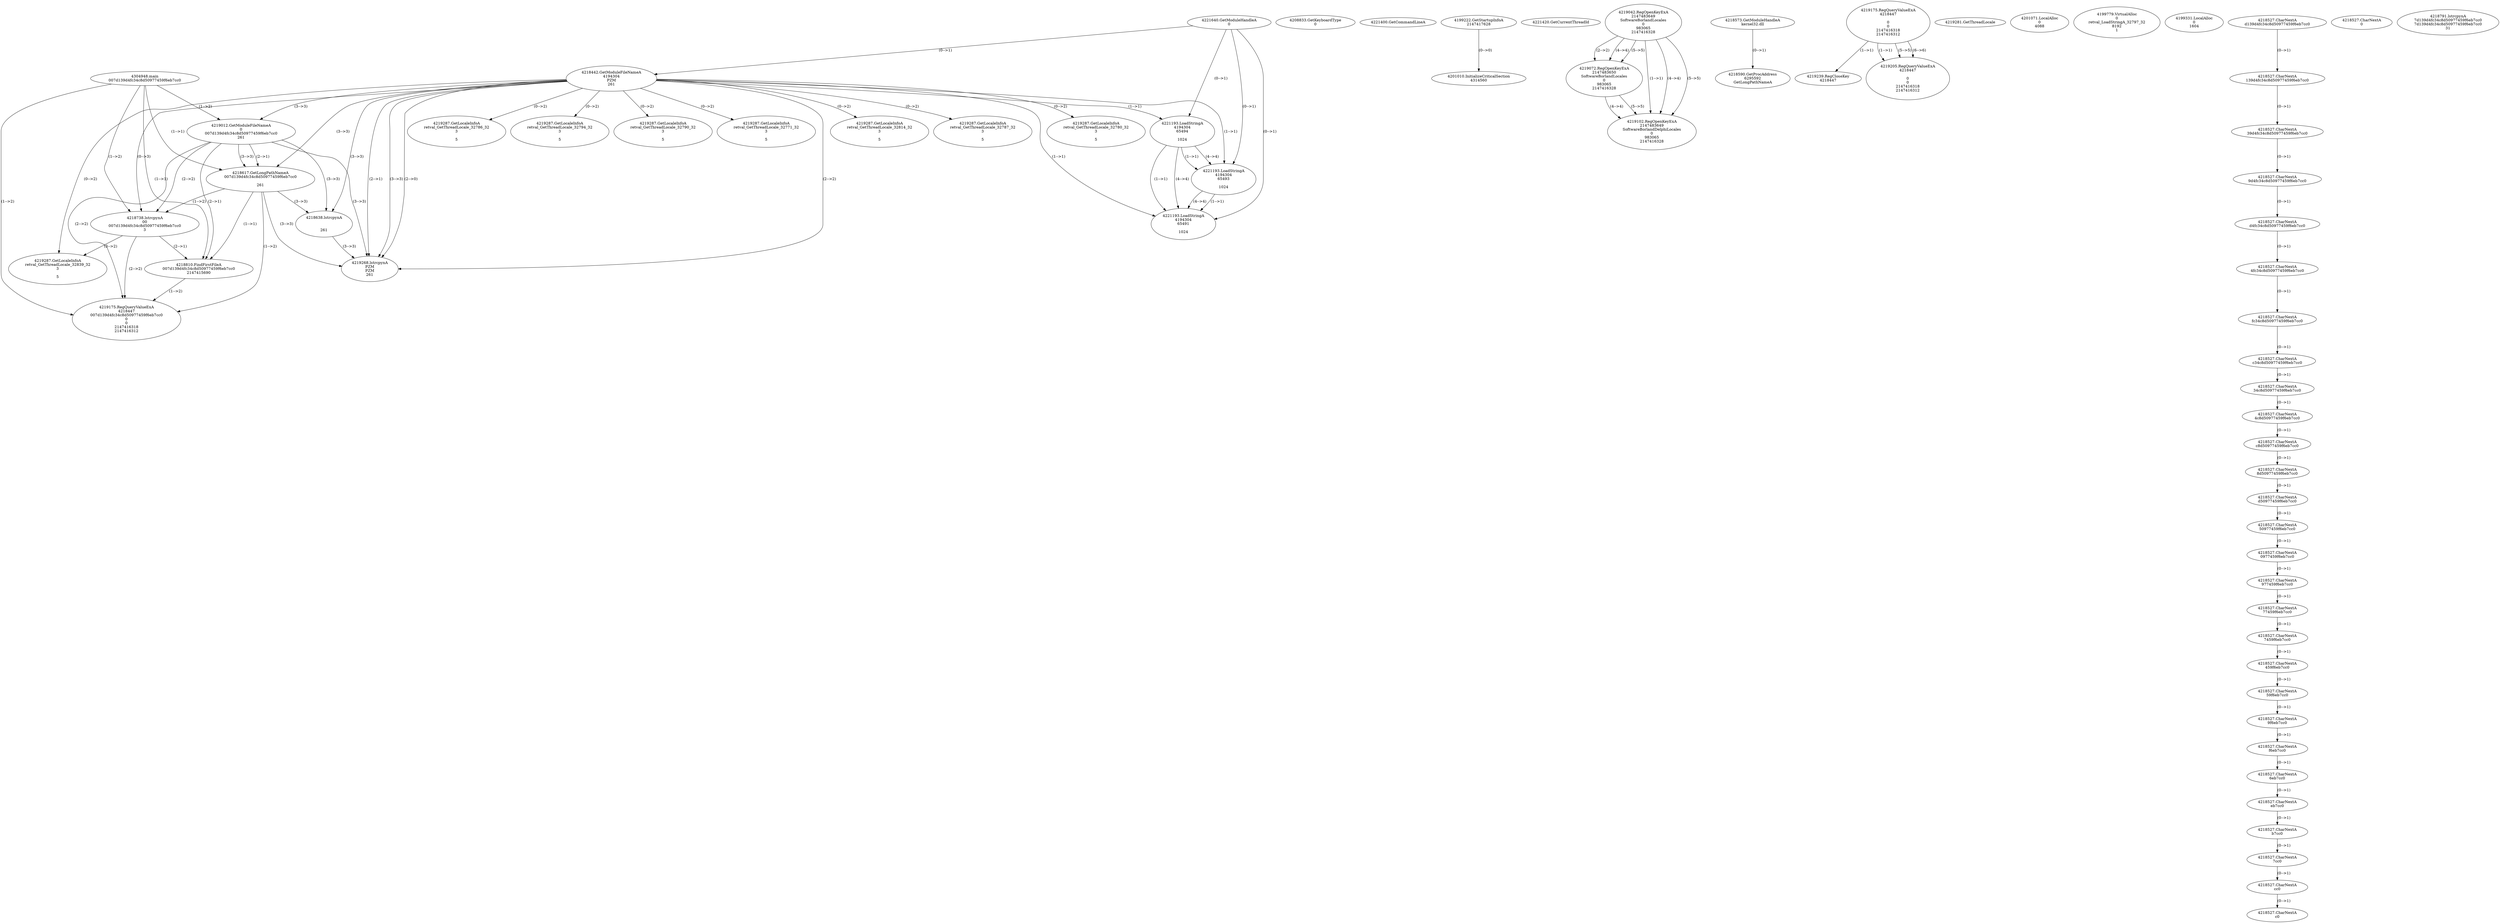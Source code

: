// Global SCDG with merge call
digraph {
	0 [label="4304948.main
007d139d4fc34c8d50977459f6eb7cc0"]
	1 [label="4221640.GetModuleHandleA
0"]
	2 [label="4208833.GetKeyboardType
0"]
	3 [label="4221400.GetCommandLineA
"]
	4 [label="4199222.GetStartupInfoA
2147417628"]
	5 [label="4221420.GetCurrentThreadId
"]
	6 [label="4218442.GetModuleFileNameA
4194304
PZM
261"]
	1 -> 6 [label="(0-->1)"]
	7 [label="4219012.GetModuleFileNameA
0
007d139d4fc34c8d50977459f6eb7cc0
261"]
	0 -> 7 [label="(1-->2)"]
	6 -> 7 [label="(3-->3)"]
	8 [label="4219042.RegOpenKeyExA
2147483649
Software\Borland\Locales
0
983065
2147416328"]
	9 [label="4218573.GetModuleHandleA
kernel32.dll"]
	10 [label="4218590.GetProcAddress
6295592
GetLongPathNameA"]
	9 -> 10 [label="(0-->1)"]
	11 [label="4218617.GetLongPathNameA
007d139d4fc34c8d50977459f6eb7cc0

261"]
	0 -> 11 [label="(1-->1)"]
	7 -> 11 [label="(2-->1)"]
	6 -> 11 [label="(3-->3)"]
	7 -> 11 [label="(3-->3)"]
	12 [label="4218638.lstrcpynA


261"]
	6 -> 12 [label="(3-->3)"]
	7 -> 12 [label="(3-->3)"]
	11 -> 12 [label="(3-->3)"]
	13 [label="4219175.RegQueryValueExA
4218447

0
0
2147416318
2147416312"]
	14 [label="4219239.RegCloseKey
4218447"]
	13 -> 14 [label="(1-->1)"]
	15 [label="4219268.lstrcpynA
PZM
PZM
261"]
	6 -> 15 [label="(2-->1)"]
	6 -> 15 [label="(2-->2)"]
	6 -> 15 [label="(3-->3)"]
	7 -> 15 [label="(3-->3)"]
	11 -> 15 [label="(3-->3)"]
	12 -> 15 [label="(3-->3)"]
	6 -> 15 [label="(2-->0)"]
	16 [label="4219281.GetThreadLocale
"]
	17 [label="4219287.GetLocaleInfoA
retval_GetThreadLocale_32780_32
3

5"]
	6 -> 17 [label="(0-->2)"]
	18 [label="4221193.LoadStringA
4194304
65494

1024"]
	1 -> 18 [label="(0-->1)"]
	6 -> 18 [label="(1-->1)"]
	19 [label="4201010.InitializeCriticalSection
4314560"]
	4 -> 19 [label="(0-->0)"]
	20 [label="4201071.LocalAlloc
0
4088"]
	21 [label="4199779.VirtualAlloc
0
retval_LoadStringA_32797_32
8192
1"]
	22 [label="4199331.LocalAlloc
0
1604"]
	23 [label="4219072.RegOpenKeyExA
2147483650
Software\Borland\Locales
0
983065
2147416328"]
	8 -> 23 [label="(2-->2)"]
	8 -> 23 [label="(4-->4)"]
	8 -> 23 [label="(5-->5)"]
	24 [label="4219102.RegOpenKeyExA
2147483649
Software\Borland\Delphi\Locales
0
983065
2147416328"]
	8 -> 24 [label="(1-->1)"]
	8 -> 24 [label="(4-->4)"]
	23 -> 24 [label="(4-->4)"]
	8 -> 24 [label="(5-->5)"]
	23 -> 24 [label="(5-->5)"]
	25 [label="4218738.lstrcpynA
00
007d139d4fc34c8d50977459f6eb7cc0
3"]
	0 -> 25 [label="(1-->2)"]
	7 -> 25 [label="(2-->2)"]
	11 -> 25 [label="(1-->2)"]
	6 -> 25 [label="(0-->3)"]
	26 [label="4218527.CharNextA
d139d4fc34c8d50977459f6eb7cc0"]
	27 [label="4218527.CharNextA
139d4fc34c8d50977459f6eb7cc0"]
	26 -> 27 [label="(0-->1)"]
	28 [label="4218527.CharNextA
39d4fc34c8d50977459f6eb7cc0"]
	27 -> 28 [label="(0-->1)"]
	29 [label="4218527.CharNextA
9d4fc34c8d50977459f6eb7cc0"]
	28 -> 29 [label="(0-->1)"]
	30 [label="4218527.CharNextA
d4fc34c8d50977459f6eb7cc0"]
	29 -> 30 [label="(0-->1)"]
	31 [label="4218527.CharNextA
4fc34c8d50977459f6eb7cc0"]
	30 -> 31 [label="(0-->1)"]
	32 [label="4218527.CharNextA
fc34c8d50977459f6eb7cc0"]
	31 -> 32 [label="(0-->1)"]
	33 [label="4218527.CharNextA
c34c8d50977459f6eb7cc0"]
	32 -> 33 [label="(0-->1)"]
	34 [label="4218527.CharNextA
34c8d50977459f6eb7cc0"]
	33 -> 34 [label="(0-->1)"]
	35 [label="4218527.CharNextA
4c8d50977459f6eb7cc0"]
	34 -> 35 [label="(0-->1)"]
	36 [label="4218527.CharNextA
c8d50977459f6eb7cc0"]
	35 -> 36 [label="(0-->1)"]
	37 [label="4218527.CharNextA
8d50977459f6eb7cc0"]
	36 -> 37 [label="(0-->1)"]
	38 [label="4218527.CharNextA
d50977459f6eb7cc0"]
	37 -> 38 [label="(0-->1)"]
	39 [label="4218527.CharNextA
50977459f6eb7cc0"]
	38 -> 39 [label="(0-->1)"]
	40 [label="4218527.CharNextA
0977459f6eb7cc0"]
	39 -> 40 [label="(0-->1)"]
	41 [label="4218527.CharNextA
977459f6eb7cc0"]
	40 -> 41 [label="(0-->1)"]
	42 [label="4218527.CharNextA
77459f6eb7cc0"]
	41 -> 42 [label="(0-->1)"]
	43 [label="4218527.CharNextA
7459f6eb7cc0"]
	42 -> 43 [label="(0-->1)"]
	44 [label="4218527.CharNextA
459f6eb7cc0"]
	43 -> 44 [label="(0-->1)"]
	45 [label="4218527.CharNextA
59f6eb7cc0"]
	44 -> 45 [label="(0-->1)"]
	46 [label="4218527.CharNextA
9f6eb7cc0"]
	45 -> 46 [label="(0-->1)"]
	47 [label="4218527.CharNextA
f6eb7cc0"]
	46 -> 47 [label="(0-->1)"]
	48 [label="4218527.CharNextA
6eb7cc0"]
	47 -> 48 [label="(0-->1)"]
	49 [label="4218527.CharNextA
eb7cc0"]
	48 -> 49 [label="(0-->1)"]
	50 [label="4218527.CharNextA
b7cc0"]
	49 -> 50 [label="(0-->1)"]
	51 [label="4218527.CharNextA
7cc0"]
	50 -> 51 [label="(0-->1)"]
	52 [label="4218527.CharNextA
cc0"]
	51 -> 52 [label="(0-->1)"]
	53 [label="4218527.CharNextA
c0"]
	52 -> 53 [label="(0-->1)"]
	54 [label="4218527.CharNextA
0"]
	55 [label="4218791.lstrcpynA
7d139d4fc34c8d50977459f6eb7cc0
7d139d4fc34c8d50977459f6eb7cc0
31"]
	56 [label="4218810.FindFirstFileA
007d139d4fc34c8d50977459f6eb7cc0
2147415690"]
	0 -> 56 [label="(1-->1)"]
	7 -> 56 [label="(2-->1)"]
	11 -> 56 [label="(1-->1)"]
	25 -> 56 [label="(2-->1)"]
	57 [label="4219175.RegQueryValueExA
4218447
007d139d4fc34c8d50977459f6eb7cc0
0
0
2147416318
2147416312"]
	0 -> 57 [label="(1-->2)"]
	7 -> 57 [label="(2-->2)"]
	11 -> 57 [label="(1-->2)"]
	25 -> 57 [label="(2-->2)"]
	56 -> 57 [label="(1-->2)"]
	58 [label="4219287.GetLocaleInfoA
retval_GetThreadLocale_32839_32
3

5"]
	6 -> 58 [label="(0-->2)"]
	25 -> 58 [label="(3-->2)"]
	59 [label="4219287.GetLocaleInfoA
retval_GetThreadLocale_32786_32
3

5"]
	6 -> 59 [label="(0-->2)"]
	60 [label="4221193.LoadStringA
4194304
65493

1024"]
	1 -> 60 [label="(0-->1)"]
	6 -> 60 [label="(1-->1)"]
	18 -> 60 [label="(1-->1)"]
	18 -> 60 [label="(4-->4)"]
	61 [label="4219205.RegQueryValueExA
4218447

0
0
2147416318
2147416312"]
	13 -> 61 [label="(1-->1)"]
	13 -> 61 [label="(5-->5)"]
	13 -> 61 [label="(6-->6)"]
	62 [label="4219287.GetLocaleInfoA
retval_GetThreadLocale_32794_32
3

5"]
	6 -> 62 [label="(0-->2)"]
	63 [label="4221193.LoadStringA
4194304
65491

1024"]
	1 -> 63 [label="(0-->1)"]
	6 -> 63 [label="(1-->1)"]
	18 -> 63 [label="(1-->1)"]
	60 -> 63 [label="(1-->1)"]
	18 -> 63 [label="(4-->4)"]
	60 -> 63 [label="(4-->4)"]
	64 [label="4219287.GetLocaleInfoA
retval_GetThreadLocale_32790_32
3

5"]
	6 -> 64 [label="(0-->2)"]
	65 [label="4219287.GetLocaleInfoA
retval_GetThreadLocale_32771_32
3

5"]
	6 -> 65 [label="(0-->2)"]
	66 [label="4219287.GetLocaleInfoA
retval_GetThreadLocale_32814_32
3

5"]
	6 -> 66 [label="(0-->2)"]
	67 [label="4219287.GetLocaleInfoA
retval_GetThreadLocale_32787_32
3

5"]
	6 -> 67 [label="(0-->2)"]
}
